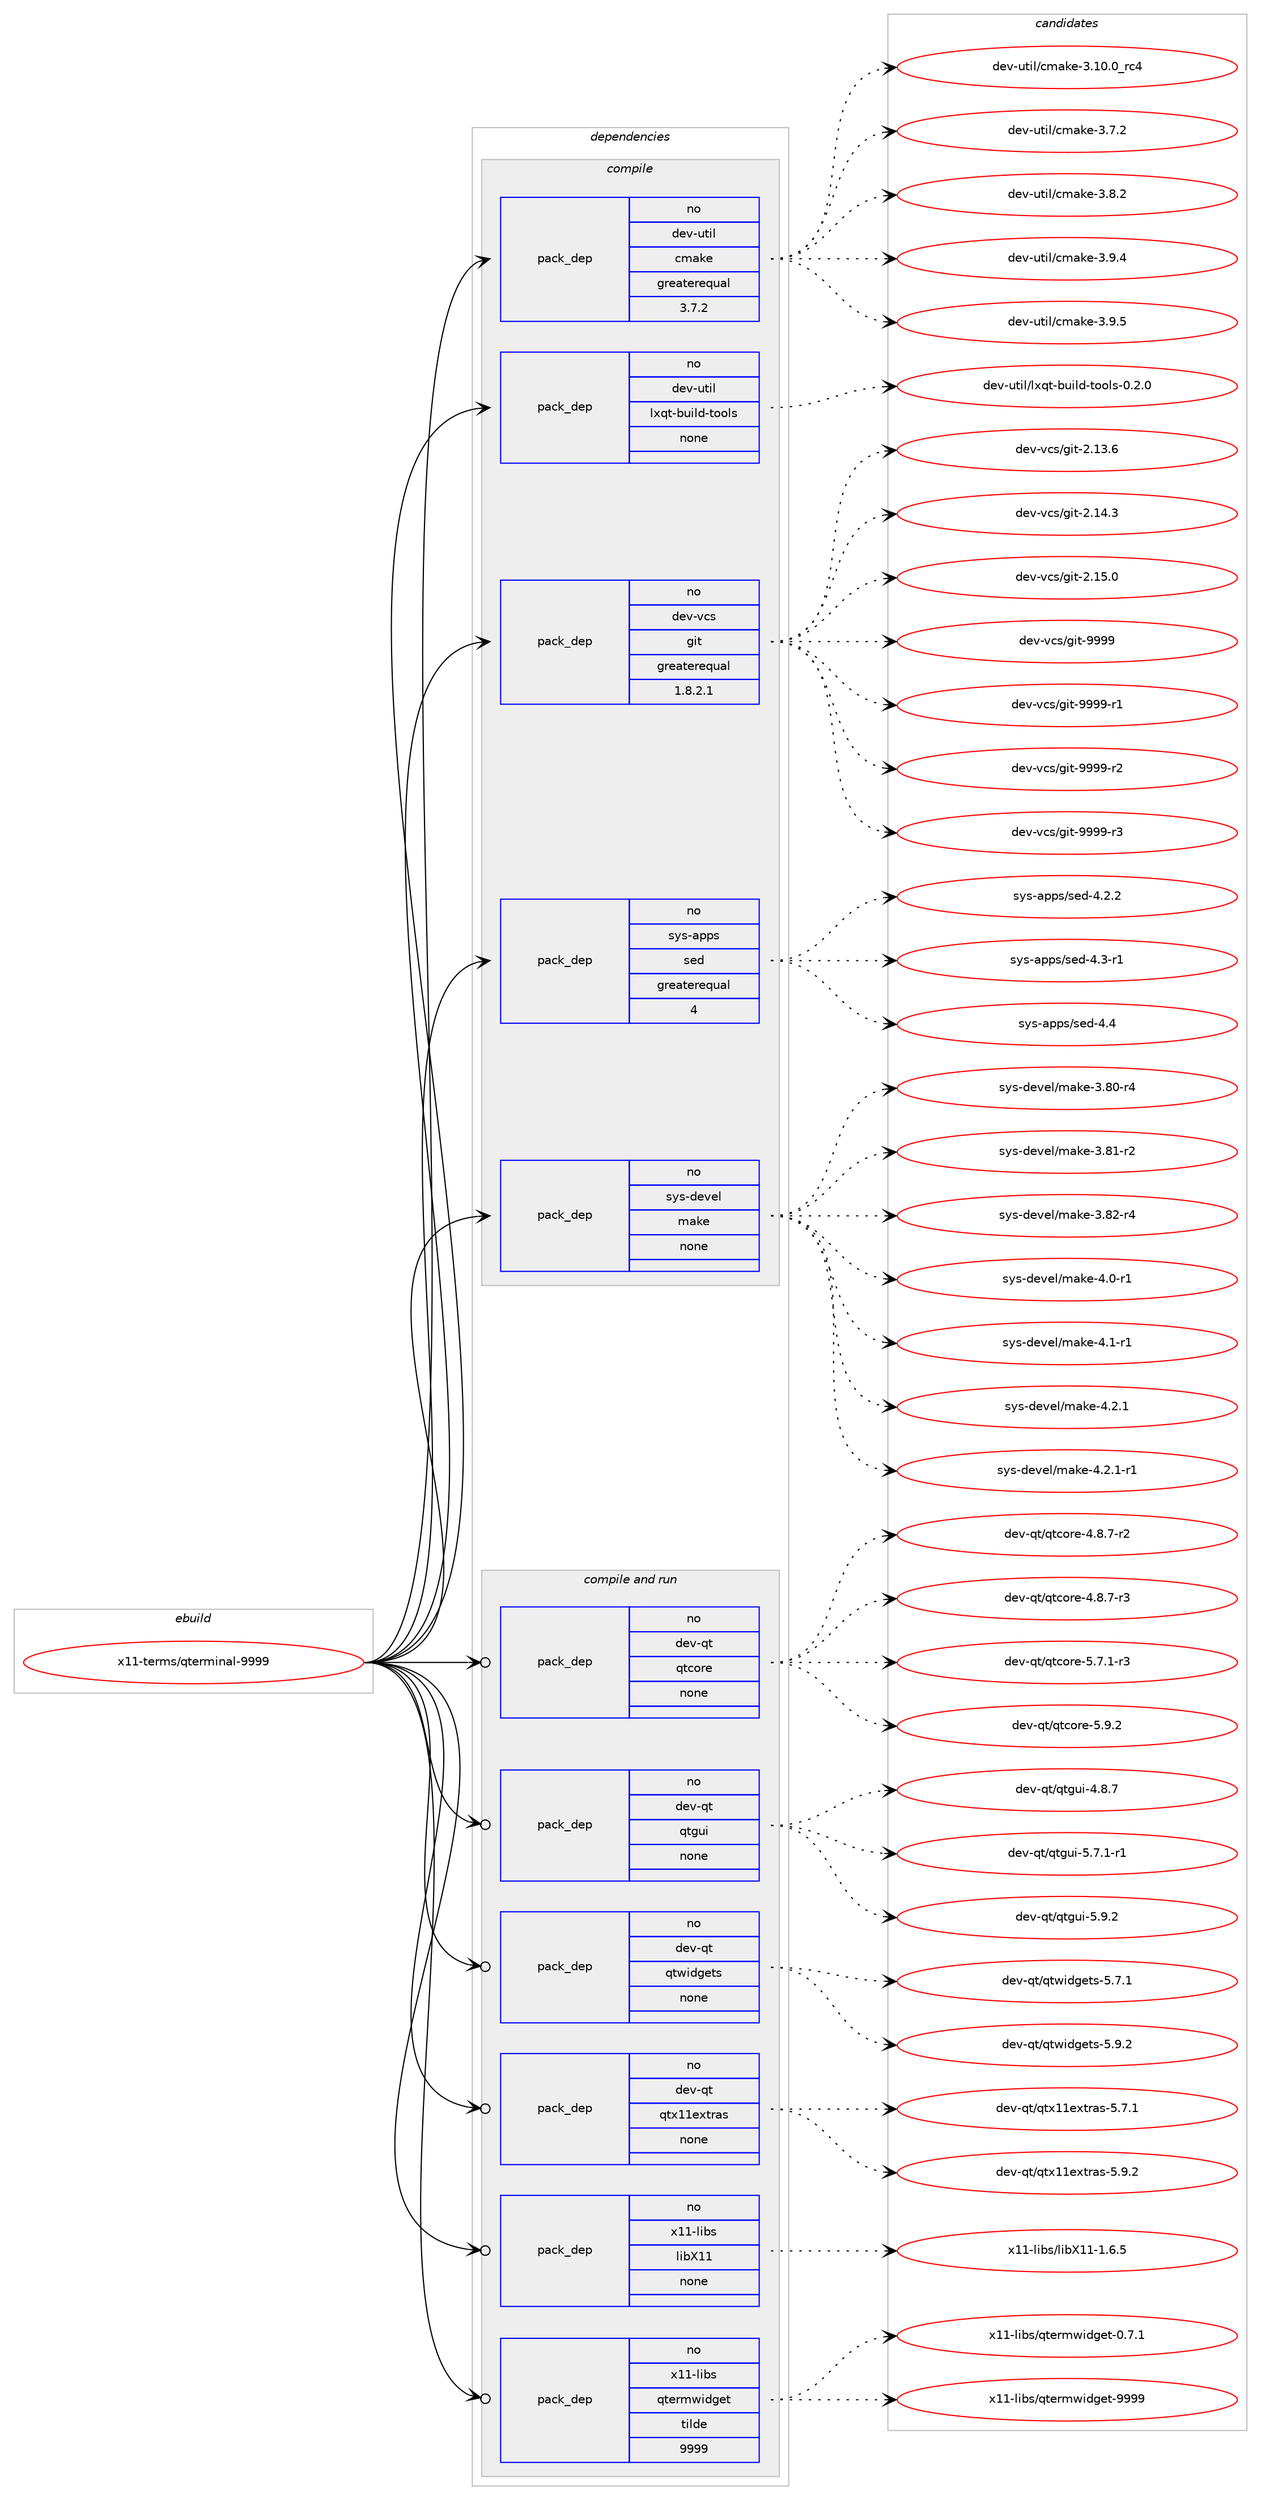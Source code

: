 digraph prolog {

# *************
# Graph options
# *************

newrank=true;
concentrate=true;
compound=true;
graph [rankdir=LR,fontname=Helvetica,fontsize=10,ranksep=1.5];#, ranksep=2.5, nodesep=0.2];
edge  [arrowhead=vee];
node  [fontname=Helvetica,fontsize=10];

# **********
# The ebuild
# **********

subgraph cluster_leftcol {
color=gray;
rank=same;
label=<<i>ebuild</i>>;
id [label="x11-terms/qterminal-9999", color=red, width=4, href="../x11-terms/qterminal-9999.svg"];
}

# ****************
# The dependencies
# ****************

subgraph cluster_midcol {
color=gray;
label=<<i>dependencies</i>>;
subgraph cluster_compile {
fillcolor="#eeeeee";
style=filled;
label=<<i>compile</i>>;
subgraph pack395442 {
dependency529260 [label=<<TABLE BORDER="0" CELLBORDER="1" CELLSPACING="0" CELLPADDING="4" WIDTH="220"><TR><TD ROWSPAN="6" CELLPADDING="30">pack_dep</TD></TR><TR><TD WIDTH="110">no</TD></TR><TR><TD>dev-util</TD></TR><TR><TD>cmake</TD></TR><TR><TD>greaterequal</TD></TR><TR><TD>3.7.2</TD></TR></TABLE>>, shape=none, color=blue];
}
id:e -> dependency529260:w [weight=20,style="solid",arrowhead="vee"];
subgraph pack395443 {
dependency529261 [label=<<TABLE BORDER="0" CELLBORDER="1" CELLSPACING="0" CELLPADDING="4" WIDTH="220"><TR><TD ROWSPAN="6" CELLPADDING="30">pack_dep</TD></TR><TR><TD WIDTH="110">no</TD></TR><TR><TD>dev-util</TD></TR><TR><TD>lxqt-build-tools</TD></TR><TR><TD>none</TD></TR><TR><TD></TD></TR></TABLE>>, shape=none, color=blue];
}
id:e -> dependency529261:w [weight=20,style="solid",arrowhead="vee"];
subgraph pack395444 {
dependency529262 [label=<<TABLE BORDER="0" CELLBORDER="1" CELLSPACING="0" CELLPADDING="4" WIDTH="220"><TR><TD ROWSPAN="6" CELLPADDING="30">pack_dep</TD></TR><TR><TD WIDTH="110">no</TD></TR><TR><TD>dev-vcs</TD></TR><TR><TD>git</TD></TR><TR><TD>greaterequal</TD></TR><TR><TD>1.8.2.1</TD></TR></TABLE>>, shape=none, color=blue];
}
id:e -> dependency529262:w [weight=20,style="solid",arrowhead="vee"];
subgraph pack395445 {
dependency529263 [label=<<TABLE BORDER="0" CELLBORDER="1" CELLSPACING="0" CELLPADDING="4" WIDTH="220"><TR><TD ROWSPAN="6" CELLPADDING="30">pack_dep</TD></TR><TR><TD WIDTH="110">no</TD></TR><TR><TD>sys-apps</TD></TR><TR><TD>sed</TD></TR><TR><TD>greaterequal</TD></TR><TR><TD>4</TD></TR></TABLE>>, shape=none, color=blue];
}
id:e -> dependency529263:w [weight=20,style="solid",arrowhead="vee"];
subgraph pack395446 {
dependency529264 [label=<<TABLE BORDER="0" CELLBORDER="1" CELLSPACING="0" CELLPADDING="4" WIDTH="220"><TR><TD ROWSPAN="6" CELLPADDING="30">pack_dep</TD></TR><TR><TD WIDTH="110">no</TD></TR><TR><TD>sys-devel</TD></TR><TR><TD>make</TD></TR><TR><TD>none</TD></TR><TR><TD></TD></TR></TABLE>>, shape=none, color=blue];
}
id:e -> dependency529264:w [weight=20,style="solid",arrowhead="vee"];
}
subgraph cluster_compileandrun {
fillcolor="#eeeeee";
style=filled;
label=<<i>compile and run</i>>;
subgraph pack395447 {
dependency529265 [label=<<TABLE BORDER="0" CELLBORDER="1" CELLSPACING="0" CELLPADDING="4" WIDTH="220"><TR><TD ROWSPAN="6" CELLPADDING="30">pack_dep</TD></TR><TR><TD WIDTH="110">no</TD></TR><TR><TD>dev-qt</TD></TR><TR><TD>qtcore</TD></TR><TR><TD>none</TD></TR><TR><TD></TD></TR></TABLE>>, shape=none, color=blue];
}
id:e -> dependency529265:w [weight=20,style="solid",arrowhead="odotvee"];
subgraph pack395448 {
dependency529266 [label=<<TABLE BORDER="0" CELLBORDER="1" CELLSPACING="0" CELLPADDING="4" WIDTH="220"><TR><TD ROWSPAN="6" CELLPADDING="30">pack_dep</TD></TR><TR><TD WIDTH="110">no</TD></TR><TR><TD>dev-qt</TD></TR><TR><TD>qtgui</TD></TR><TR><TD>none</TD></TR><TR><TD></TD></TR></TABLE>>, shape=none, color=blue];
}
id:e -> dependency529266:w [weight=20,style="solid",arrowhead="odotvee"];
subgraph pack395449 {
dependency529267 [label=<<TABLE BORDER="0" CELLBORDER="1" CELLSPACING="0" CELLPADDING="4" WIDTH="220"><TR><TD ROWSPAN="6" CELLPADDING="30">pack_dep</TD></TR><TR><TD WIDTH="110">no</TD></TR><TR><TD>dev-qt</TD></TR><TR><TD>qtwidgets</TD></TR><TR><TD>none</TD></TR><TR><TD></TD></TR></TABLE>>, shape=none, color=blue];
}
id:e -> dependency529267:w [weight=20,style="solid",arrowhead="odotvee"];
subgraph pack395450 {
dependency529268 [label=<<TABLE BORDER="0" CELLBORDER="1" CELLSPACING="0" CELLPADDING="4" WIDTH="220"><TR><TD ROWSPAN="6" CELLPADDING="30">pack_dep</TD></TR><TR><TD WIDTH="110">no</TD></TR><TR><TD>dev-qt</TD></TR><TR><TD>qtx11extras</TD></TR><TR><TD>none</TD></TR><TR><TD></TD></TR></TABLE>>, shape=none, color=blue];
}
id:e -> dependency529268:w [weight=20,style="solid",arrowhead="odotvee"];
subgraph pack395451 {
dependency529269 [label=<<TABLE BORDER="0" CELLBORDER="1" CELLSPACING="0" CELLPADDING="4" WIDTH="220"><TR><TD ROWSPAN="6" CELLPADDING="30">pack_dep</TD></TR><TR><TD WIDTH="110">no</TD></TR><TR><TD>x11-libs</TD></TR><TR><TD>libX11</TD></TR><TR><TD>none</TD></TR><TR><TD></TD></TR></TABLE>>, shape=none, color=blue];
}
id:e -> dependency529269:w [weight=20,style="solid",arrowhead="odotvee"];
subgraph pack395452 {
dependency529270 [label=<<TABLE BORDER="0" CELLBORDER="1" CELLSPACING="0" CELLPADDING="4" WIDTH="220"><TR><TD ROWSPAN="6" CELLPADDING="30">pack_dep</TD></TR><TR><TD WIDTH="110">no</TD></TR><TR><TD>x11-libs</TD></TR><TR><TD>qtermwidget</TD></TR><TR><TD>tilde</TD></TR><TR><TD>9999</TD></TR></TABLE>>, shape=none, color=blue];
}
id:e -> dependency529270:w [weight=20,style="solid",arrowhead="odotvee"];
}
subgraph cluster_run {
fillcolor="#eeeeee";
style=filled;
label=<<i>run</i>>;
}
}

# **************
# The candidates
# **************

subgraph cluster_choices {
rank=same;
color=gray;
label=<<i>candidates</i>>;

subgraph choice395442 {
color=black;
nodesep=1;
choice1001011184511711610510847991099710710145514649484648951149952 [label="dev-util/cmake-3.10.0_rc4", color=red, width=4,href="../dev-util/cmake-3.10.0_rc4.svg"];
choice10010111845117116105108479910997107101455146554650 [label="dev-util/cmake-3.7.2", color=red, width=4,href="../dev-util/cmake-3.7.2.svg"];
choice10010111845117116105108479910997107101455146564650 [label="dev-util/cmake-3.8.2", color=red, width=4,href="../dev-util/cmake-3.8.2.svg"];
choice10010111845117116105108479910997107101455146574652 [label="dev-util/cmake-3.9.4", color=red, width=4,href="../dev-util/cmake-3.9.4.svg"];
choice10010111845117116105108479910997107101455146574653 [label="dev-util/cmake-3.9.5", color=red, width=4,href="../dev-util/cmake-3.9.5.svg"];
dependency529260:e -> choice1001011184511711610510847991099710710145514649484648951149952:w [style=dotted,weight="100"];
dependency529260:e -> choice10010111845117116105108479910997107101455146554650:w [style=dotted,weight="100"];
dependency529260:e -> choice10010111845117116105108479910997107101455146564650:w [style=dotted,weight="100"];
dependency529260:e -> choice10010111845117116105108479910997107101455146574652:w [style=dotted,weight="100"];
dependency529260:e -> choice10010111845117116105108479910997107101455146574653:w [style=dotted,weight="100"];
}
subgraph choice395443 {
color=black;
nodesep=1;
choice1001011184511711610510847108120113116459811710510810045116111111108115454846504648 [label="dev-util/lxqt-build-tools-0.2.0", color=red, width=4,href="../dev-util/lxqt-build-tools-0.2.0.svg"];
dependency529261:e -> choice1001011184511711610510847108120113116459811710510810045116111111108115454846504648:w [style=dotted,weight="100"];
}
subgraph choice395444 {
color=black;
nodesep=1;
choice10010111845118991154710310511645504649514654 [label="dev-vcs/git-2.13.6", color=red, width=4,href="../dev-vcs/git-2.13.6.svg"];
choice10010111845118991154710310511645504649524651 [label="dev-vcs/git-2.14.3", color=red, width=4,href="../dev-vcs/git-2.14.3.svg"];
choice10010111845118991154710310511645504649534648 [label="dev-vcs/git-2.15.0", color=red, width=4,href="../dev-vcs/git-2.15.0.svg"];
choice1001011184511899115471031051164557575757 [label="dev-vcs/git-9999", color=red, width=4,href="../dev-vcs/git-9999.svg"];
choice10010111845118991154710310511645575757574511449 [label="dev-vcs/git-9999-r1", color=red, width=4,href="../dev-vcs/git-9999-r1.svg"];
choice10010111845118991154710310511645575757574511450 [label="dev-vcs/git-9999-r2", color=red, width=4,href="../dev-vcs/git-9999-r2.svg"];
choice10010111845118991154710310511645575757574511451 [label="dev-vcs/git-9999-r3", color=red, width=4,href="../dev-vcs/git-9999-r3.svg"];
dependency529262:e -> choice10010111845118991154710310511645504649514654:w [style=dotted,weight="100"];
dependency529262:e -> choice10010111845118991154710310511645504649524651:w [style=dotted,weight="100"];
dependency529262:e -> choice10010111845118991154710310511645504649534648:w [style=dotted,weight="100"];
dependency529262:e -> choice1001011184511899115471031051164557575757:w [style=dotted,weight="100"];
dependency529262:e -> choice10010111845118991154710310511645575757574511449:w [style=dotted,weight="100"];
dependency529262:e -> choice10010111845118991154710310511645575757574511450:w [style=dotted,weight="100"];
dependency529262:e -> choice10010111845118991154710310511645575757574511451:w [style=dotted,weight="100"];
}
subgraph choice395445 {
color=black;
nodesep=1;
choice115121115459711211211547115101100455246504650 [label="sys-apps/sed-4.2.2", color=red, width=4,href="../sys-apps/sed-4.2.2.svg"];
choice115121115459711211211547115101100455246514511449 [label="sys-apps/sed-4.3-r1", color=red, width=4,href="../sys-apps/sed-4.3-r1.svg"];
choice11512111545971121121154711510110045524652 [label="sys-apps/sed-4.4", color=red, width=4,href="../sys-apps/sed-4.4.svg"];
dependency529263:e -> choice115121115459711211211547115101100455246504650:w [style=dotted,weight="100"];
dependency529263:e -> choice115121115459711211211547115101100455246514511449:w [style=dotted,weight="100"];
dependency529263:e -> choice11512111545971121121154711510110045524652:w [style=dotted,weight="100"];
}
subgraph choice395446 {
color=black;
nodesep=1;
choice11512111545100101118101108471099710710145514656484511452 [label="sys-devel/make-3.80-r4", color=red, width=4,href="../sys-devel/make-3.80-r4.svg"];
choice11512111545100101118101108471099710710145514656494511450 [label="sys-devel/make-3.81-r2", color=red, width=4,href="../sys-devel/make-3.81-r2.svg"];
choice11512111545100101118101108471099710710145514656504511452 [label="sys-devel/make-3.82-r4", color=red, width=4,href="../sys-devel/make-3.82-r4.svg"];
choice115121115451001011181011084710997107101455246484511449 [label="sys-devel/make-4.0-r1", color=red, width=4,href="../sys-devel/make-4.0-r1.svg"];
choice115121115451001011181011084710997107101455246494511449 [label="sys-devel/make-4.1-r1", color=red, width=4,href="../sys-devel/make-4.1-r1.svg"];
choice115121115451001011181011084710997107101455246504649 [label="sys-devel/make-4.2.1", color=red, width=4,href="../sys-devel/make-4.2.1.svg"];
choice1151211154510010111810110847109971071014552465046494511449 [label="sys-devel/make-4.2.1-r1", color=red, width=4,href="../sys-devel/make-4.2.1-r1.svg"];
dependency529264:e -> choice11512111545100101118101108471099710710145514656484511452:w [style=dotted,weight="100"];
dependency529264:e -> choice11512111545100101118101108471099710710145514656494511450:w [style=dotted,weight="100"];
dependency529264:e -> choice11512111545100101118101108471099710710145514656504511452:w [style=dotted,weight="100"];
dependency529264:e -> choice115121115451001011181011084710997107101455246484511449:w [style=dotted,weight="100"];
dependency529264:e -> choice115121115451001011181011084710997107101455246494511449:w [style=dotted,weight="100"];
dependency529264:e -> choice115121115451001011181011084710997107101455246504649:w [style=dotted,weight="100"];
dependency529264:e -> choice1151211154510010111810110847109971071014552465046494511449:w [style=dotted,weight="100"];
}
subgraph choice395447 {
color=black;
nodesep=1;
choice1001011184511311647113116991111141014552465646554511450 [label="dev-qt/qtcore-4.8.7-r2", color=red, width=4,href="../dev-qt/qtcore-4.8.7-r2.svg"];
choice1001011184511311647113116991111141014552465646554511451 [label="dev-qt/qtcore-4.8.7-r3", color=red, width=4,href="../dev-qt/qtcore-4.8.7-r3.svg"];
choice1001011184511311647113116991111141014553465546494511451 [label="dev-qt/qtcore-5.7.1-r3", color=red, width=4,href="../dev-qt/qtcore-5.7.1-r3.svg"];
choice100101118451131164711311699111114101455346574650 [label="dev-qt/qtcore-5.9.2", color=red, width=4,href="../dev-qt/qtcore-5.9.2.svg"];
dependency529265:e -> choice1001011184511311647113116991111141014552465646554511450:w [style=dotted,weight="100"];
dependency529265:e -> choice1001011184511311647113116991111141014552465646554511451:w [style=dotted,weight="100"];
dependency529265:e -> choice1001011184511311647113116991111141014553465546494511451:w [style=dotted,weight="100"];
dependency529265:e -> choice100101118451131164711311699111114101455346574650:w [style=dotted,weight="100"];
}
subgraph choice395448 {
color=black;
nodesep=1;
choice1001011184511311647113116103117105455246564655 [label="dev-qt/qtgui-4.8.7", color=red, width=4,href="../dev-qt/qtgui-4.8.7.svg"];
choice10010111845113116471131161031171054553465546494511449 [label="dev-qt/qtgui-5.7.1-r1", color=red, width=4,href="../dev-qt/qtgui-5.7.1-r1.svg"];
choice1001011184511311647113116103117105455346574650 [label="dev-qt/qtgui-5.9.2", color=red, width=4,href="../dev-qt/qtgui-5.9.2.svg"];
dependency529266:e -> choice1001011184511311647113116103117105455246564655:w [style=dotted,weight="100"];
dependency529266:e -> choice10010111845113116471131161031171054553465546494511449:w [style=dotted,weight="100"];
dependency529266:e -> choice1001011184511311647113116103117105455346574650:w [style=dotted,weight="100"];
}
subgraph choice395449 {
color=black;
nodesep=1;
choice1001011184511311647113116119105100103101116115455346554649 [label="dev-qt/qtwidgets-5.7.1", color=red, width=4,href="../dev-qt/qtwidgets-5.7.1.svg"];
choice1001011184511311647113116119105100103101116115455346574650 [label="dev-qt/qtwidgets-5.9.2", color=red, width=4,href="../dev-qt/qtwidgets-5.9.2.svg"];
dependency529267:e -> choice1001011184511311647113116119105100103101116115455346554649:w [style=dotted,weight="100"];
dependency529267:e -> choice1001011184511311647113116119105100103101116115455346574650:w [style=dotted,weight="100"];
}
subgraph choice395450 {
color=black;
nodesep=1;
choice1001011184511311647113116120494910112011611497115455346554649 [label="dev-qt/qtx11extras-5.7.1", color=red, width=4,href="../dev-qt/qtx11extras-5.7.1.svg"];
choice1001011184511311647113116120494910112011611497115455346574650 [label="dev-qt/qtx11extras-5.9.2", color=red, width=4,href="../dev-qt/qtx11extras-5.9.2.svg"];
dependency529268:e -> choice1001011184511311647113116120494910112011611497115455346554649:w [style=dotted,weight="100"];
dependency529268:e -> choice1001011184511311647113116120494910112011611497115455346574650:w [style=dotted,weight="100"];
}
subgraph choice395451 {
color=black;
nodesep=1;
choice120494945108105981154710810598884949454946544653 [label="x11-libs/libX11-1.6.5", color=red, width=4,href="../x11-libs/libX11-1.6.5.svg"];
dependency529269:e -> choice120494945108105981154710810598884949454946544653:w [style=dotted,weight="100"];
}
subgraph choice395452 {
color=black;
nodesep=1;
choice1204949451081059811547113116101114109119105100103101116454846554649 [label="x11-libs/qtermwidget-0.7.1", color=red, width=4,href="../x11-libs/qtermwidget-0.7.1.svg"];
choice12049494510810598115471131161011141091191051001031011164557575757 [label="x11-libs/qtermwidget-9999", color=red, width=4,href="../x11-libs/qtermwidget-9999.svg"];
dependency529270:e -> choice1204949451081059811547113116101114109119105100103101116454846554649:w [style=dotted,weight="100"];
dependency529270:e -> choice12049494510810598115471131161011141091191051001031011164557575757:w [style=dotted,weight="100"];
}
}

}
